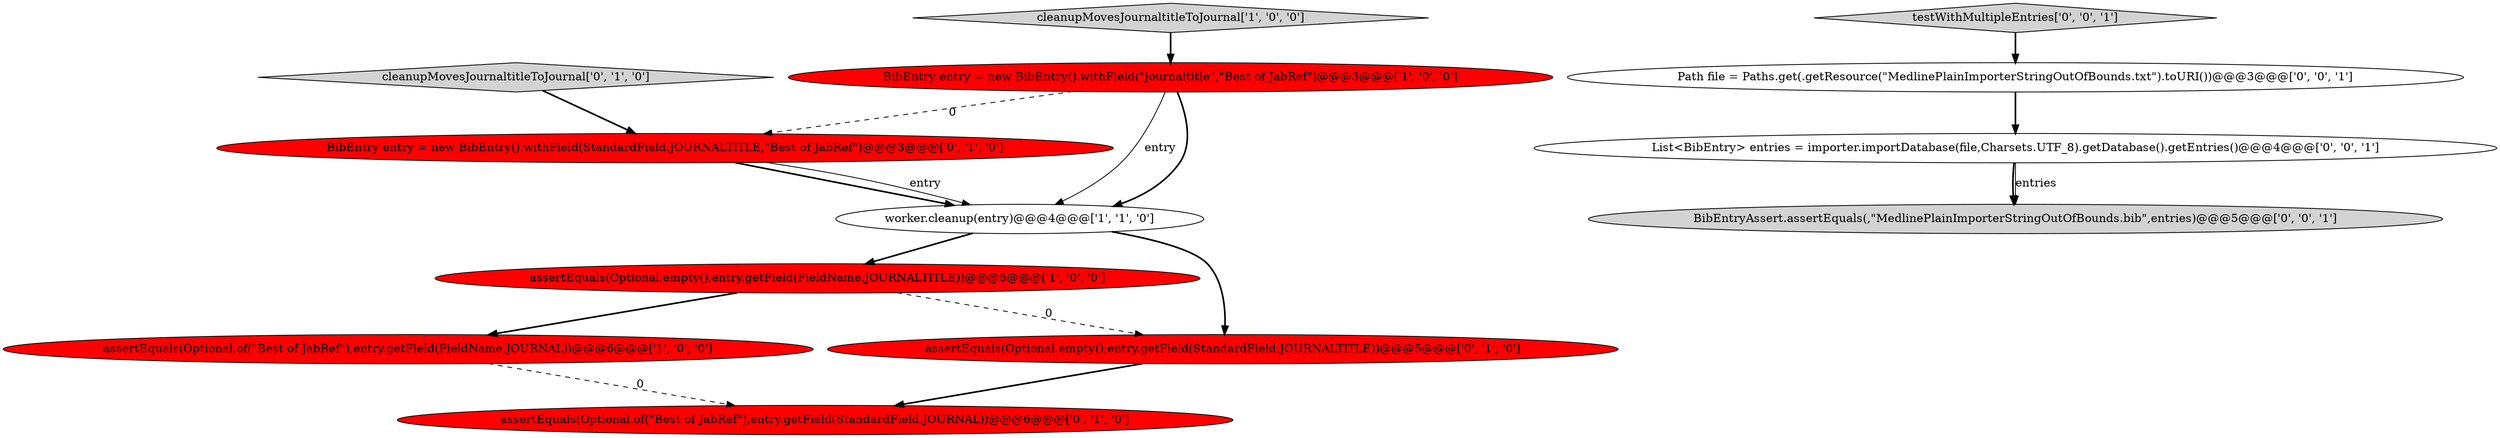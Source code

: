 digraph {
7 [style = filled, label = "assertEquals(Optional.of(\"Best of JabRef\"),entry.getField(StandardField.JOURNAL))@@@6@@@['0', '1', '0']", fillcolor = red, shape = ellipse image = "AAA1AAABBB2BBB"];
0 [style = filled, label = "cleanupMovesJournaltitleToJournal['1', '0', '0']", fillcolor = lightgray, shape = diamond image = "AAA0AAABBB1BBB"];
10 [style = filled, label = "testWithMultipleEntries['0', '0', '1']", fillcolor = lightgray, shape = diamond image = "AAA0AAABBB3BBB"];
9 [style = filled, label = "List<BibEntry> entries = importer.importDatabase(file,Charsets.UTF_8).getDatabase().getEntries()@@@4@@@['0', '0', '1']", fillcolor = white, shape = ellipse image = "AAA0AAABBB3BBB"];
6 [style = filled, label = "BibEntry entry = new BibEntry().withField(StandardField.JOURNALTITLE,\"Best of JabRef\")@@@3@@@['0', '1', '0']", fillcolor = red, shape = ellipse image = "AAA1AAABBB2BBB"];
3 [style = filled, label = "assertEquals(Optional.of(\"Best of JabRef\"),entry.getField(FieldName.JOURNAL))@@@6@@@['1', '0', '0']", fillcolor = red, shape = ellipse image = "AAA1AAABBB1BBB"];
2 [style = filled, label = "assertEquals(Optional.empty(),entry.getField(FieldName.JOURNALTITLE))@@@5@@@['1', '0', '0']", fillcolor = red, shape = ellipse image = "AAA1AAABBB1BBB"];
12 [style = filled, label = "BibEntryAssert.assertEquals(,\"MedlinePlainImporterStringOutOfBounds.bib\",entries)@@@5@@@['0', '0', '1']", fillcolor = lightgray, shape = ellipse image = "AAA0AAABBB3BBB"];
11 [style = filled, label = "Path file = Paths.get(.getResource(\"MedlinePlainImporterStringOutOfBounds.txt\").toURI())@@@3@@@['0', '0', '1']", fillcolor = white, shape = ellipse image = "AAA0AAABBB3BBB"];
5 [style = filled, label = "assertEquals(Optional.empty(),entry.getField(StandardField.JOURNALTITLE))@@@5@@@['0', '1', '0']", fillcolor = red, shape = ellipse image = "AAA1AAABBB2BBB"];
8 [style = filled, label = "cleanupMovesJournaltitleToJournal['0', '1', '0']", fillcolor = lightgray, shape = diamond image = "AAA0AAABBB2BBB"];
1 [style = filled, label = "BibEntry entry = new BibEntry().withField(\"journaltitle\",\"Best of JabRef\")@@@3@@@['1', '0', '0']", fillcolor = red, shape = ellipse image = "AAA1AAABBB1BBB"];
4 [style = filled, label = "worker.cleanup(entry)@@@4@@@['1', '1', '0']", fillcolor = white, shape = ellipse image = "AAA0AAABBB1BBB"];
1->4 [style = solid, label="entry"];
5->7 [style = bold, label=""];
6->4 [style = bold, label=""];
2->5 [style = dashed, label="0"];
1->4 [style = bold, label=""];
6->4 [style = solid, label="entry"];
8->6 [style = bold, label=""];
9->12 [style = bold, label=""];
4->2 [style = bold, label=""];
9->12 [style = solid, label="entries"];
11->9 [style = bold, label=""];
3->7 [style = dashed, label="0"];
4->5 [style = bold, label=""];
0->1 [style = bold, label=""];
1->6 [style = dashed, label="0"];
2->3 [style = bold, label=""];
10->11 [style = bold, label=""];
}
